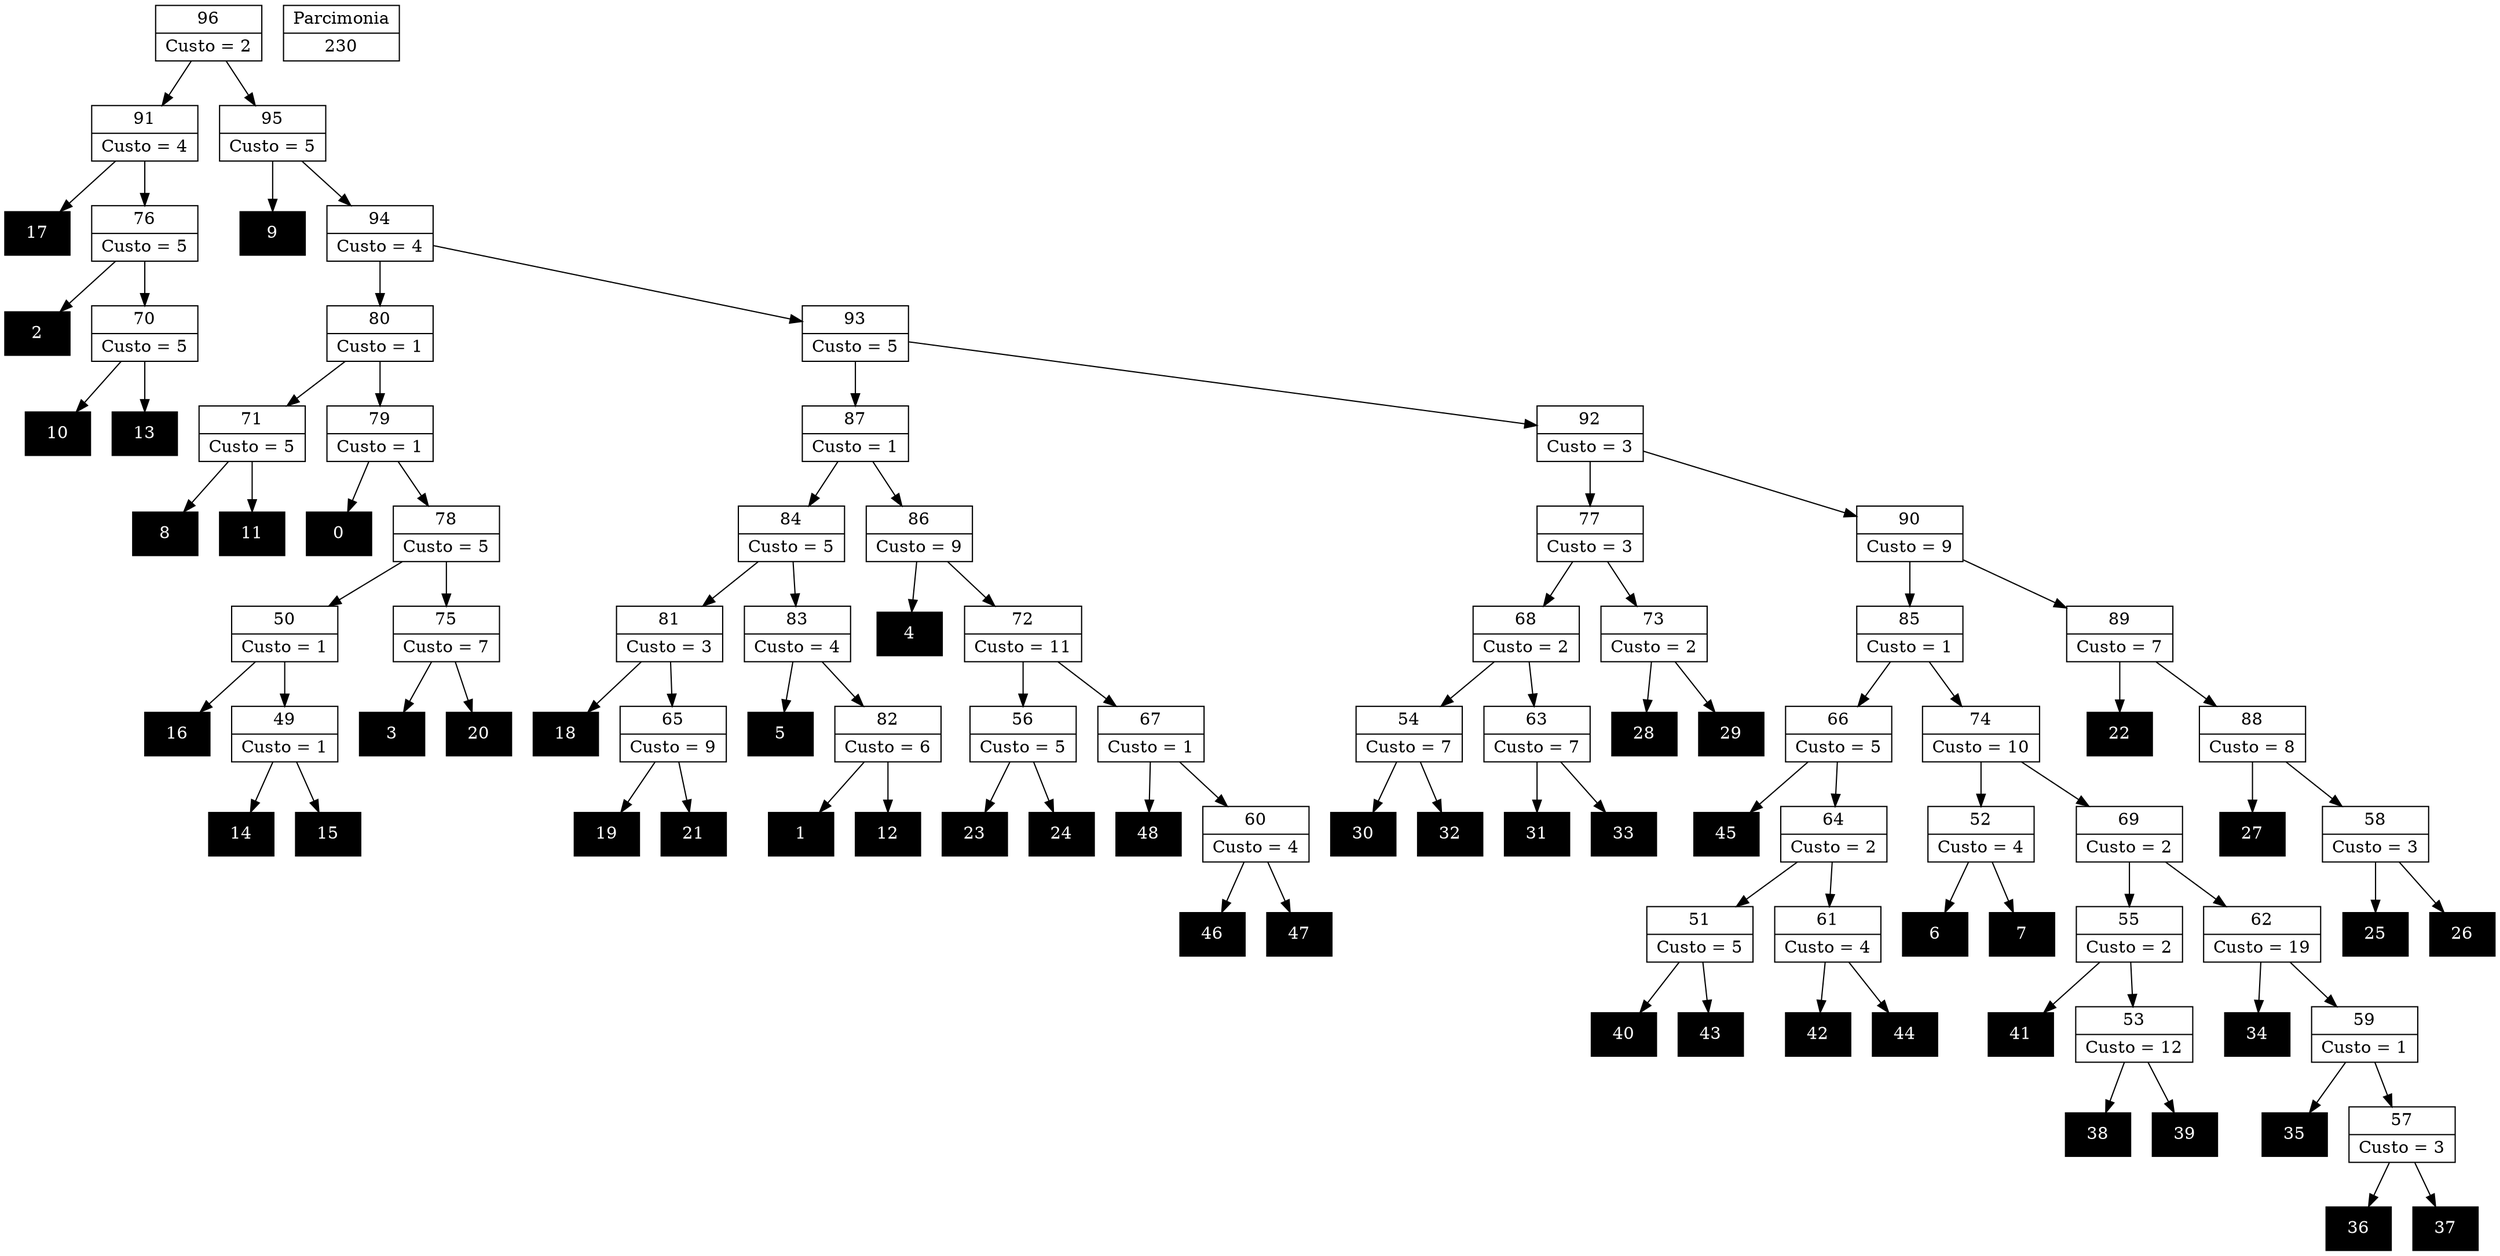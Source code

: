 Digraph G {
0 [shape="record", label="{0}",style=filled, color=black, fontcolor=white,fontsize=14, height=0.5]
1 [shape="record", label="{1}",style=filled, color=black, fontcolor=white,fontsize=14, height=0.5]
2 [shape="record", label="{2}",style=filled, color=black, fontcolor=white,fontsize=14, height=0.5]
3 [shape="record", label="{3}",style=filled, color=black, fontcolor=white,fontsize=14, height=0.5]
4 [shape="record", label="{4}",style=filled, color=black, fontcolor=white,fontsize=14, height=0.5]
5 [shape="record", label="{5}",style=filled, color=black, fontcolor=white,fontsize=14, height=0.5]
6 [shape="record", label="{6}",style=filled, color=black, fontcolor=white,fontsize=14, height=0.5]
7 [shape="record", label="{7}",style=filled, color=black, fontcolor=white,fontsize=14, height=0.5]
8 [shape="record", label="{8}",style=filled, color=black, fontcolor=white,fontsize=14, height=0.5]
9 [shape="record", label="{9}",style=filled, color=black, fontcolor=white,fontsize=14, height=0.5]
10 [shape="record", label="{10}",style=filled, color=black, fontcolor=white,fontsize=14, height=0.5]
11 [shape="record", label="{11}",style=filled, color=black, fontcolor=white,fontsize=14, height=0.5]
12 [shape="record", label="{12}",style=filled, color=black, fontcolor=white,fontsize=14, height=0.5]
13 [shape="record", label="{13}",style=filled, color=black, fontcolor=white,fontsize=14, height=0.5]
14 [shape="record", label="{14}",style=filled, color=black, fontcolor=white,fontsize=14, height=0.5]
15 [shape="record", label="{15}",style=filled, color=black, fontcolor=white,fontsize=14, height=0.5]
16 [shape="record", label="{16}",style=filled, color=black, fontcolor=white,fontsize=14, height=0.5]
17 [shape="record", label="{17}",style=filled, color=black, fontcolor=white,fontsize=14, height=0.5]
18 [shape="record", label="{18}",style=filled, color=black, fontcolor=white,fontsize=14, height=0.5]
19 [shape="record", label="{19}",style=filled, color=black, fontcolor=white,fontsize=14, height=0.5]
20 [shape="record", label="{20}",style=filled, color=black, fontcolor=white,fontsize=14, height=0.5]
21 [shape="record", label="{21}",style=filled, color=black, fontcolor=white,fontsize=14, height=0.5]
22 [shape="record", label="{22}",style=filled, color=black, fontcolor=white,fontsize=14, height=0.5]
23 [shape="record", label="{23}",style=filled, color=black, fontcolor=white,fontsize=14, height=0.5]
24 [shape="record", label="{24}",style=filled, color=black, fontcolor=white,fontsize=14, height=0.5]
25 [shape="record", label="{25}",style=filled, color=black, fontcolor=white,fontsize=14, height=0.5]
26 [shape="record", label="{26}",style=filled, color=black, fontcolor=white,fontsize=14, height=0.5]
27 [shape="record", label="{27}",style=filled, color=black, fontcolor=white,fontsize=14, height=0.5]
28 [shape="record", label="{28}",style=filled, color=black, fontcolor=white,fontsize=14, height=0.5]
29 [shape="record", label="{29}",style=filled, color=black, fontcolor=white,fontsize=14, height=0.5]
30 [shape="record", label="{30}",style=filled, color=black, fontcolor=white,fontsize=14, height=0.5]
31 [shape="record", label="{31}",style=filled, color=black, fontcolor=white,fontsize=14, height=0.5]
32 [shape="record", label="{32}",style=filled, color=black, fontcolor=white,fontsize=14, height=0.5]
33 [shape="record", label="{33}",style=filled, color=black, fontcolor=white,fontsize=14, height=0.5]
34 [shape="record", label="{34}",style=filled, color=black, fontcolor=white,fontsize=14, height=0.5]
35 [shape="record", label="{35}",style=filled, color=black, fontcolor=white,fontsize=14, height=0.5]
36 [shape="record", label="{36}",style=filled, color=black, fontcolor=white,fontsize=14, height=0.5]
37 [shape="record", label="{37}",style=filled, color=black, fontcolor=white,fontsize=14, height=0.5]
38 [shape="record", label="{38}",style=filled, color=black, fontcolor=white,fontsize=14, height=0.5]
39 [shape="record", label="{39}",style=filled, color=black, fontcolor=white,fontsize=14, height=0.5]
40 [shape="record", label="{40}",style=filled, color=black, fontcolor=white,fontsize=14, height=0.5]
41 [shape="record", label="{41}",style=filled, color=black, fontcolor=white,fontsize=14, height=0.5]
42 [shape="record", label="{42}",style=filled, color=black, fontcolor=white,fontsize=14, height=0.5]
43 [shape="record", label="{43}",style=filled, color=black, fontcolor=white,fontsize=14, height=0.5]
44 [shape="record", label="{44}",style=filled, color=black, fontcolor=white,fontsize=14, height=0.5]
45 [shape="record", label="{45}",style=filled, color=black, fontcolor=white,fontsize=14, height=0.5]
46 [shape="record", label="{46}",style=filled, color=black, fontcolor=white,fontsize=14, height=0.5]
47 [shape="record", label="{47}",style=filled, color=black, fontcolor=white,fontsize=14, height=0.5]
48 [shape="record", label="{48}",style=filled, color=black, fontcolor=white,fontsize=14, height=0.5]
49 [shape="record", label="{49|Custo = 1}"]
50 [shape="record", label="{50|Custo = 1}"]
51 [shape="record", label="{51|Custo = 5}"]
52 [shape="record", label="{52|Custo = 4}"]
53 [shape="record", label="{53|Custo = 12}"]
54 [shape="record", label="{54|Custo = 7}"]
55 [shape="record", label="{55|Custo = 2}"]
56 [shape="record", label="{56|Custo = 5}"]
57 [shape="record", label="{57|Custo = 3}"]
58 [shape="record", label="{58|Custo = 3}"]
59 [shape="record", label="{59|Custo = 1}"]
60 [shape="record", label="{60|Custo = 4}"]
61 [shape="record", label="{61|Custo = 4}"]
62 [shape="record", label="{62|Custo = 19}"]
63 [shape="record", label="{63|Custo = 7}"]
64 [shape="record", label="{64|Custo = 2}"]
65 [shape="record", label="{65|Custo = 9}"]
66 [shape="record", label="{66|Custo = 5}"]
67 [shape="record", label="{67|Custo = 1}"]
68 [shape="record", label="{68|Custo = 2}"]
69 [shape="record", label="{69|Custo = 2}"]
70 [shape="record", label="{70|Custo = 5}"]
71 [shape="record", label="{71|Custo = 5}"]
72 [shape="record", label="{72|Custo = 11}"]
73 [shape="record", label="{73|Custo = 2}"]
74 [shape="record", label="{74|Custo = 10}"]
75 [shape="record", label="{75|Custo = 7}"]
76 [shape="record", label="{76|Custo = 5}"]
77 [shape="record", label="{77|Custo = 3}"]
78 [shape="record", label="{78|Custo = 5}"]
79 [shape="record", label="{79|Custo = 1}"]
80 [shape="record", label="{80|Custo = 1}"]
81 [shape="record", label="{81|Custo = 3}"]
82 [shape="record", label="{82|Custo = 6}"]
83 [shape="record", label="{83|Custo = 4}"]
84 [shape="record", label="{84|Custo = 5}"]
85 [shape="record", label="{85|Custo = 1}"]
86 [shape="record", label="{86|Custo = 9}"]
87 [shape="record", label="{87|Custo = 1}"]
88 [shape="record", label="{88|Custo = 8}"]
89 [shape="record", label="{89|Custo = 7}"]
90 [shape="record", label="{90|Custo = 9}"]
91 [shape="record", label="{91|Custo = 4}"]
92 [shape="record", label="{92|Custo = 3}"]
93 [shape="record", label="{93|Custo = 5}"]
94 [shape="record", label="{94|Custo = 4}"]
95 [shape="record", label="{95|Custo = 5}"]
96 [shape="record", label="{96|Custo = 2}"]

49->15
49->14
50->49
50->16
51->43
51->40
52->7
52->6
53->39
53->38
54->32
54->30
55->53
55->41
56->24
56->23
57->37
57->36
58->26
58->25
59->57
59->35
60->47
60->46
61->44
61->42
62->59
62->34
63->33
63->31
64->61
64->51
65->21
65->19
66->64
66->45
67->60
67->48
68->63
68->54
69->62
69->55
70->13
70->10
71->11
71->8
72->67
72->56
73->29
73->28
74->69
74->52
75->20
75->3
76->70
76->2
77->73
77->68
78->75
78->50
79->78
79->0
80->79
80->71
81->65
81->18
82->12
82->1
83->82
83->5
84->83
84->81
85->74
85->66
86->72
86->4
87->86
87->84
88->58
88->27
89->88
89->22
90->89
90->85
91->76
91->17
92->90
92->77
93->92
93->87
94->93
94->80
95->94
95->9
96->95
96->91

230 [shape="record", label="{Parcimonia|230}"]
}